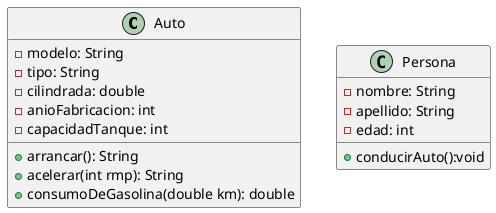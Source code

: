 @startuml
'https://plantuml.com/class-diagram
class Auto{
- modelo: String
- tipo: String
- cilindrada: double
- anioFabricacion: int
- capacidadTanque: int
+ arrancar(): String
+ acelerar(int rmp): String
+ consumoDeGasolina(double km): double
}

class Persona{
- nombre: String
-apellido: String
- edad: int
+ conducirAuto():void
}

@enduml